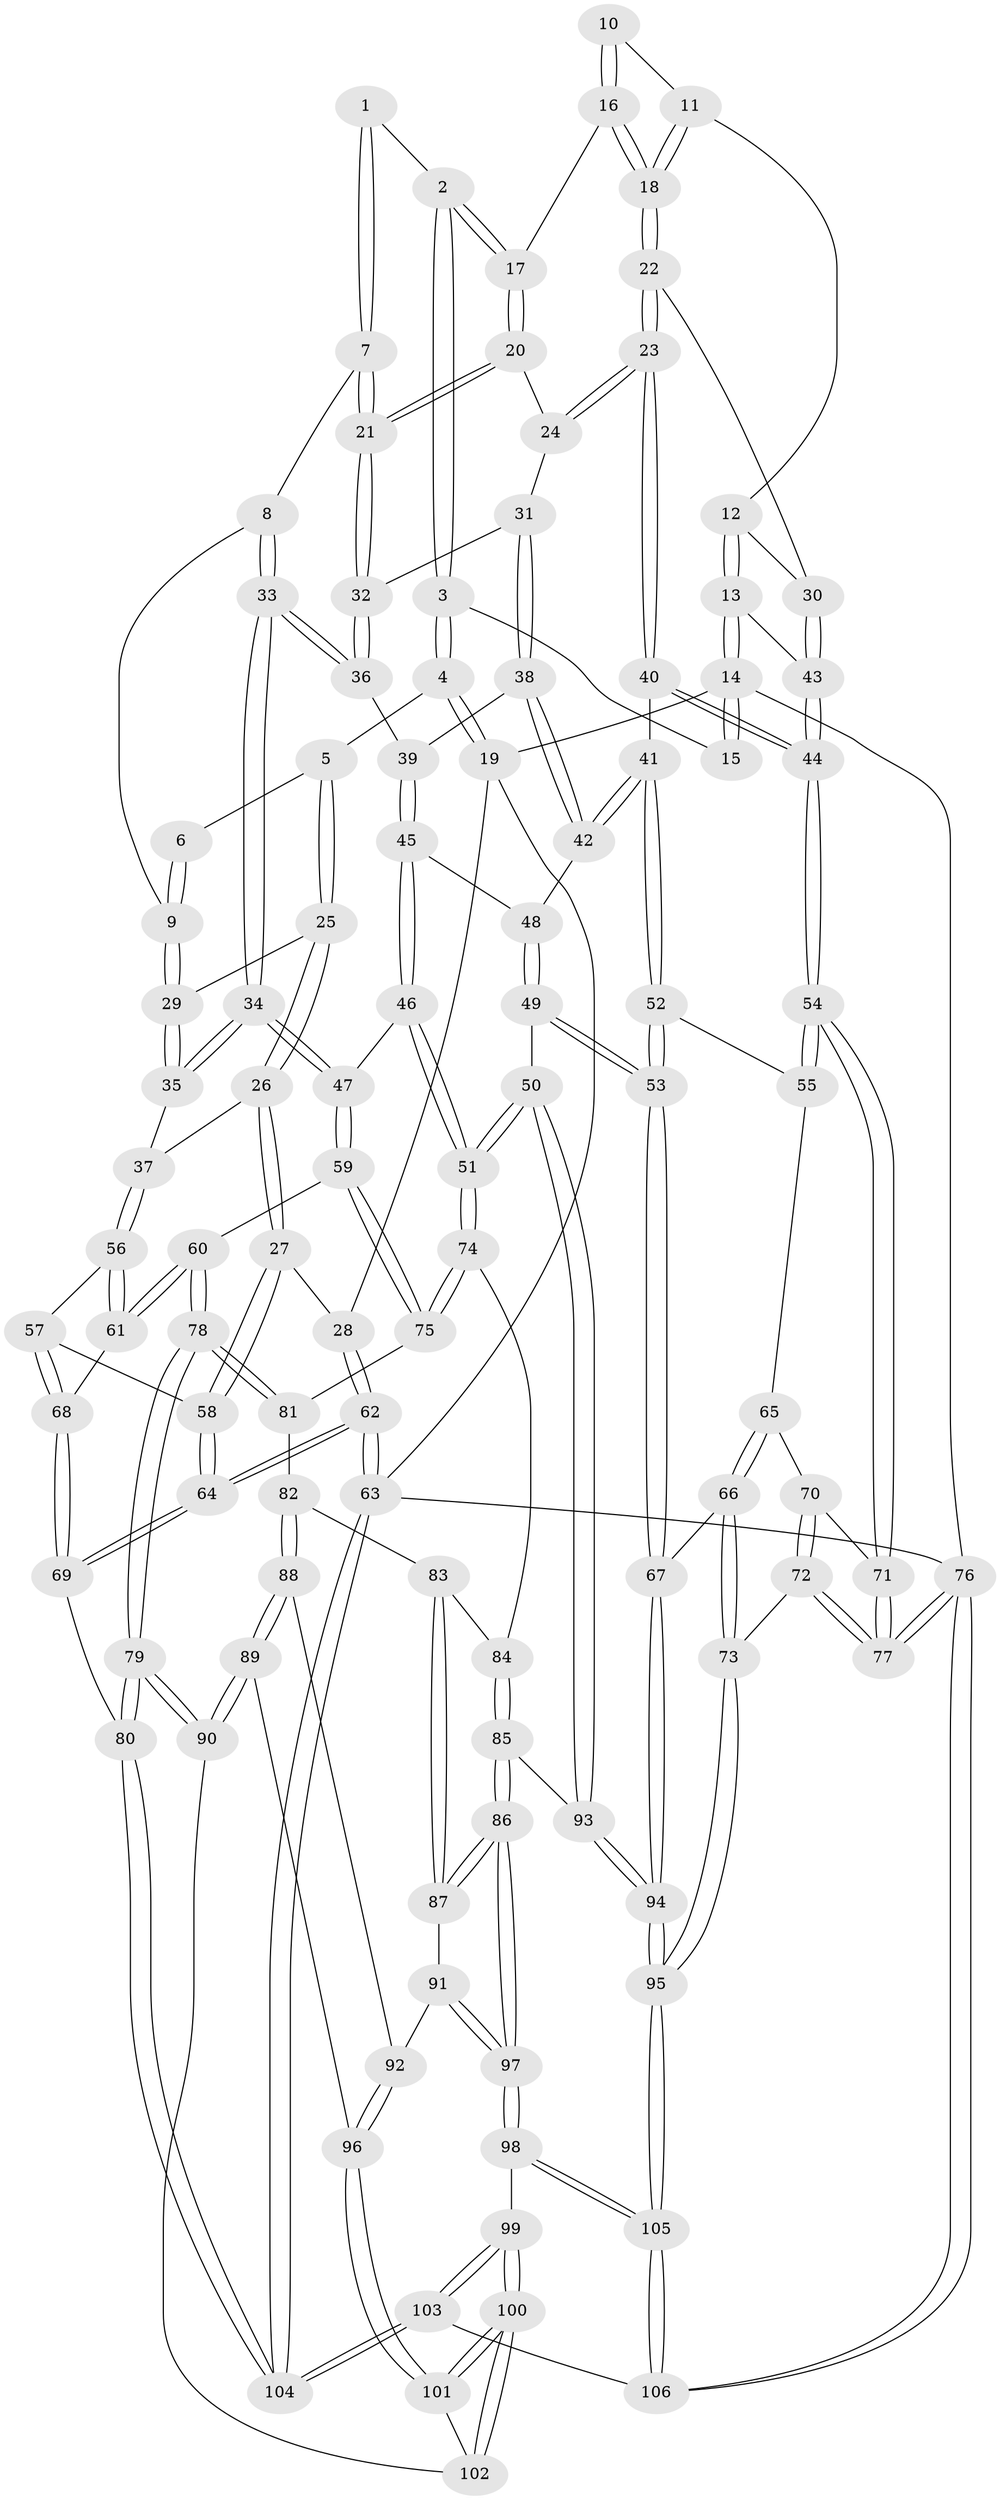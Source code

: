 // coarse degree distribution, {4: 0.39622641509433965, 5: 0.3018867924528302, 3: 0.16981132075471697, 8: 0.03773584905660377, 6: 0.07547169811320754, 7: 0.018867924528301886}
// Generated by graph-tools (version 1.1) at 2025/05/03/04/25 22:05:32]
// undirected, 106 vertices, 262 edges
graph export_dot {
graph [start="1"]
  node [color=gray90,style=filled];
  1 [pos="+0.5249119666961805+0.0039606904007892215"];
  2 [pos="+0.6778502884387422+0"];
  3 [pos="+0.682199178043489+0"];
  4 [pos="+0.07990080934069987+0"];
  5 [pos="+0.3500462909210205+0.06983241860590077"];
  6 [pos="+0.48605459119156047+0.023542738882442786"];
  7 [pos="+0.49267762746639077+0.14467236555296858"];
  8 [pos="+0.4777877090557867+0.15155118582214894"];
  9 [pos="+0.4375989016664137+0.14655251737694022"];
  10 [pos="+0.937201067434026+0.05555940955365991"];
  11 [pos="+0.9403984797241126+0.06140632347380281"];
  12 [pos="+0.9965004224356975+0.1167535544581797"];
  13 [pos="+1+0.1364542521822927"];
  14 [pos="+1+0"];
  15 [pos="+0.9037771641746203+0"];
  16 [pos="+0.8446650555921605+0.09038745722378065"];
  17 [pos="+0.6869543748407677+0"];
  18 [pos="+0.8629046881671647+0.1711203520893629"];
  19 [pos="+0+0"];
  20 [pos="+0.6769190640585708+0.024135888705009392"];
  21 [pos="+0.5827061427370404+0.153831183056839"];
  22 [pos="+0.8636311514006849+0.20665941053604625"];
  23 [pos="+0.8478050685164743+0.22465523602489307"];
  24 [pos="+0.7063357492218649+0.09782760802015322"];
  25 [pos="+0.3519783697446416+0.07848738415549358"];
  26 [pos="+0.16778310426761744+0.29622871118213595"];
  27 [pos="+0+0.14954886964038663"];
  28 [pos="+0+0.12578613007838776"];
  29 [pos="+0.40716076371154736+0.14612193842778406"];
  30 [pos="+0.9024534428304828+0.19642138163352038"];
  31 [pos="+0.6887001902738861+0.2194359988102943"];
  32 [pos="+0.5868393562657535+0.17500892739454213"];
  33 [pos="+0.5177375195761851+0.32119936443787556"];
  34 [pos="+0.4396057666599631+0.3881292454402164"];
  35 [pos="+0.3508360182147465+0.3351177839449172"];
  36 [pos="+0.5639717076488012+0.3021776136254871"];
  37 [pos="+0.19636498846485273+0.3200907822520026"];
  38 [pos="+0.7165256322382085+0.3143617564843115"];
  39 [pos="+0.641218786925904+0.31228336725040284"];
  40 [pos="+0.8156685927292866+0.33142753444202355"];
  41 [pos="+0.8095110399896795+0.3368763270585572"];
  42 [pos="+0.7610605710648247+0.3370843729007115"];
  43 [pos="+1+0.32832018353595294"];
  44 [pos="+1+0.36386306924751743"];
  45 [pos="+0.6120195617522464+0.42596674287438163"];
  46 [pos="+0.5079599490531641+0.4785508878264744"];
  47 [pos="+0.44163367586252056+0.39571525828099935"];
  48 [pos="+0.7035804536616426+0.4154107595257908"];
  49 [pos="+0.6335706885188326+0.5996763839784476"];
  50 [pos="+0.5982072887465432+0.5997596308798977"];
  51 [pos="+0.5609051923995768+0.5812064344964675"];
  52 [pos="+0.8239752853369521+0.3896941722196742"];
  53 [pos="+0.6778191658588433+0.6168050812885977"];
  54 [pos="+1+0.3822038213629853"];
  55 [pos="+0.8560337806393641+0.4588388829734833"];
  56 [pos="+0.19254827089553678+0.4190347180161845"];
  57 [pos="+0.09353542947346631+0.5262165403434995"];
  58 [pos="+0.07973823687301848+0.5294983933623342"];
  59 [pos="+0.3249627313846973+0.5605581900033169"];
  60 [pos="+0.241092164937012+0.5480988190235009"];
  61 [pos="+0.23239539708923387+0.5374220242125504"];
  62 [pos="+0+0.7031967137345735"];
  63 [pos="+0+1"];
  64 [pos="+0+0.7004214052104977"];
  65 [pos="+0.8662368303155122+0.49166334881378254"];
  66 [pos="+0.7725969680877757+0.6361333670998531"];
  67 [pos="+0.6974381097787633+0.6279395417010873"];
  68 [pos="+0.13994457526792023+0.566684225586048"];
  69 [pos="+0.1021935778493039+0.7415768008847168"];
  70 [pos="+0.8906254736747472+0.5032026476033855"];
  71 [pos="+1+0.433933168347273"];
  72 [pos="+1+0.782637152586658"];
  73 [pos="+0.9472970075478567+0.7764137295714645"];
  74 [pos="+0.548549654113291+0.5878754736199171"];
  75 [pos="+0.33811694630931044+0.5860890693293559"];
  76 [pos="+1+1"];
  77 [pos="+1+0.8186352566778506"];
  78 [pos="+0.19126990716027717+0.6963187349281766"];
  79 [pos="+0.17160525963966955+0.7285038732526566"];
  80 [pos="+0.1097995171358129+0.7447391734397615"];
  81 [pos="+0.3421348875158572+0.6226786292464584"];
  82 [pos="+0.36213748890491165+0.6605912536473522"];
  83 [pos="+0.4410750477800404+0.6628568020046598"];
  84 [pos="+0.4721727034084747+0.6499664962638375"];
  85 [pos="+0.47530718859623106+0.8101577081357708"];
  86 [pos="+0.4527315836401499+0.8168682185557904"];
  87 [pos="+0.43299155764610836+0.6971427641885969"];
  88 [pos="+0.3378596308988137+0.7275772831236541"];
  89 [pos="+0.20019889931599746+0.7319588669846431"];
  90 [pos="+0.1804037077720106+0.73161695990508"];
  91 [pos="+0.3761607397530903+0.7594321422201151"];
  92 [pos="+0.35226870005738214+0.7472476384446644"];
  93 [pos="+0.5468758477044517+0.8062027272627288"];
  94 [pos="+0.6790129531886397+0.9258414501926875"];
  95 [pos="+0.6873214310714567+0.9406994106037276"];
  96 [pos="+0.32360173775704987+0.8061982286461182"];
  97 [pos="+0.4488890390211672+0.8187171732986982"];
  98 [pos="+0.4079916668591041+0.8910998232548131"];
  99 [pos="+0.3371259107023332+0.9603362114969072"];
  100 [pos="+0.330402014417086+0.9405571264846698"];
  101 [pos="+0.3177149338176514+0.8279489808378437"];
  102 [pos="+0.191659692639403+0.7439704008719717"];
  103 [pos="+0.23964196353516587+1"];
  104 [pos="+0.21157032762120326+1"];
  105 [pos="+0.6786874078273839+0.9878059844638059"];
  106 [pos="+0.6705248733950919+1"];
  1 -- 2;
  1 -- 7;
  1 -- 7;
  2 -- 3;
  2 -- 3;
  2 -- 17;
  2 -- 17;
  3 -- 4;
  3 -- 4;
  3 -- 15;
  4 -- 5;
  4 -- 19;
  4 -- 19;
  5 -- 6;
  5 -- 25;
  5 -- 25;
  6 -- 9;
  6 -- 9;
  7 -- 8;
  7 -- 21;
  7 -- 21;
  8 -- 9;
  8 -- 33;
  8 -- 33;
  9 -- 29;
  9 -- 29;
  10 -- 11;
  10 -- 16;
  10 -- 16;
  11 -- 12;
  11 -- 18;
  11 -- 18;
  12 -- 13;
  12 -- 13;
  12 -- 30;
  13 -- 14;
  13 -- 14;
  13 -- 43;
  14 -- 15;
  14 -- 15;
  14 -- 19;
  14 -- 76;
  16 -- 17;
  16 -- 18;
  16 -- 18;
  17 -- 20;
  17 -- 20;
  18 -- 22;
  18 -- 22;
  19 -- 28;
  19 -- 63;
  20 -- 21;
  20 -- 21;
  20 -- 24;
  21 -- 32;
  21 -- 32;
  22 -- 23;
  22 -- 23;
  22 -- 30;
  23 -- 24;
  23 -- 24;
  23 -- 40;
  23 -- 40;
  24 -- 31;
  25 -- 26;
  25 -- 26;
  25 -- 29;
  26 -- 27;
  26 -- 27;
  26 -- 37;
  27 -- 28;
  27 -- 58;
  27 -- 58;
  28 -- 62;
  28 -- 62;
  29 -- 35;
  29 -- 35;
  30 -- 43;
  30 -- 43;
  31 -- 32;
  31 -- 38;
  31 -- 38;
  32 -- 36;
  32 -- 36;
  33 -- 34;
  33 -- 34;
  33 -- 36;
  33 -- 36;
  34 -- 35;
  34 -- 35;
  34 -- 47;
  34 -- 47;
  35 -- 37;
  36 -- 39;
  37 -- 56;
  37 -- 56;
  38 -- 39;
  38 -- 42;
  38 -- 42;
  39 -- 45;
  39 -- 45;
  40 -- 41;
  40 -- 44;
  40 -- 44;
  41 -- 42;
  41 -- 42;
  41 -- 52;
  41 -- 52;
  42 -- 48;
  43 -- 44;
  43 -- 44;
  44 -- 54;
  44 -- 54;
  45 -- 46;
  45 -- 46;
  45 -- 48;
  46 -- 47;
  46 -- 51;
  46 -- 51;
  47 -- 59;
  47 -- 59;
  48 -- 49;
  48 -- 49;
  49 -- 50;
  49 -- 53;
  49 -- 53;
  50 -- 51;
  50 -- 51;
  50 -- 93;
  50 -- 93;
  51 -- 74;
  51 -- 74;
  52 -- 53;
  52 -- 53;
  52 -- 55;
  53 -- 67;
  53 -- 67;
  54 -- 55;
  54 -- 55;
  54 -- 71;
  54 -- 71;
  55 -- 65;
  56 -- 57;
  56 -- 61;
  56 -- 61;
  57 -- 58;
  57 -- 68;
  57 -- 68;
  58 -- 64;
  58 -- 64;
  59 -- 60;
  59 -- 75;
  59 -- 75;
  60 -- 61;
  60 -- 61;
  60 -- 78;
  60 -- 78;
  61 -- 68;
  62 -- 63;
  62 -- 63;
  62 -- 64;
  62 -- 64;
  63 -- 104;
  63 -- 104;
  63 -- 76;
  64 -- 69;
  64 -- 69;
  65 -- 66;
  65 -- 66;
  65 -- 70;
  66 -- 67;
  66 -- 73;
  66 -- 73;
  67 -- 94;
  67 -- 94;
  68 -- 69;
  68 -- 69;
  69 -- 80;
  70 -- 71;
  70 -- 72;
  70 -- 72;
  71 -- 77;
  71 -- 77;
  72 -- 73;
  72 -- 77;
  72 -- 77;
  73 -- 95;
  73 -- 95;
  74 -- 75;
  74 -- 75;
  74 -- 84;
  75 -- 81;
  76 -- 77;
  76 -- 77;
  76 -- 106;
  76 -- 106;
  78 -- 79;
  78 -- 79;
  78 -- 81;
  78 -- 81;
  79 -- 80;
  79 -- 80;
  79 -- 90;
  79 -- 90;
  80 -- 104;
  80 -- 104;
  81 -- 82;
  82 -- 83;
  82 -- 88;
  82 -- 88;
  83 -- 84;
  83 -- 87;
  83 -- 87;
  84 -- 85;
  84 -- 85;
  85 -- 86;
  85 -- 86;
  85 -- 93;
  86 -- 87;
  86 -- 87;
  86 -- 97;
  86 -- 97;
  87 -- 91;
  88 -- 89;
  88 -- 89;
  88 -- 92;
  89 -- 90;
  89 -- 90;
  89 -- 96;
  90 -- 102;
  91 -- 92;
  91 -- 97;
  91 -- 97;
  92 -- 96;
  92 -- 96;
  93 -- 94;
  93 -- 94;
  94 -- 95;
  94 -- 95;
  95 -- 105;
  95 -- 105;
  96 -- 101;
  96 -- 101;
  97 -- 98;
  97 -- 98;
  98 -- 99;
  98 -- 105;
  98 -- 105;
  99 -- 100;
  99 -- 100;
  99 -- 103;
  99 -- 103;
  100 -- 101;
  100 -- 101;
  100 -- 102;
  100 -- 102;
  101 -- 102;
  103 -- 104;
  103 -- 104;
  103 -- 106;
  105 -- 106;
  105 -- 106;
}
